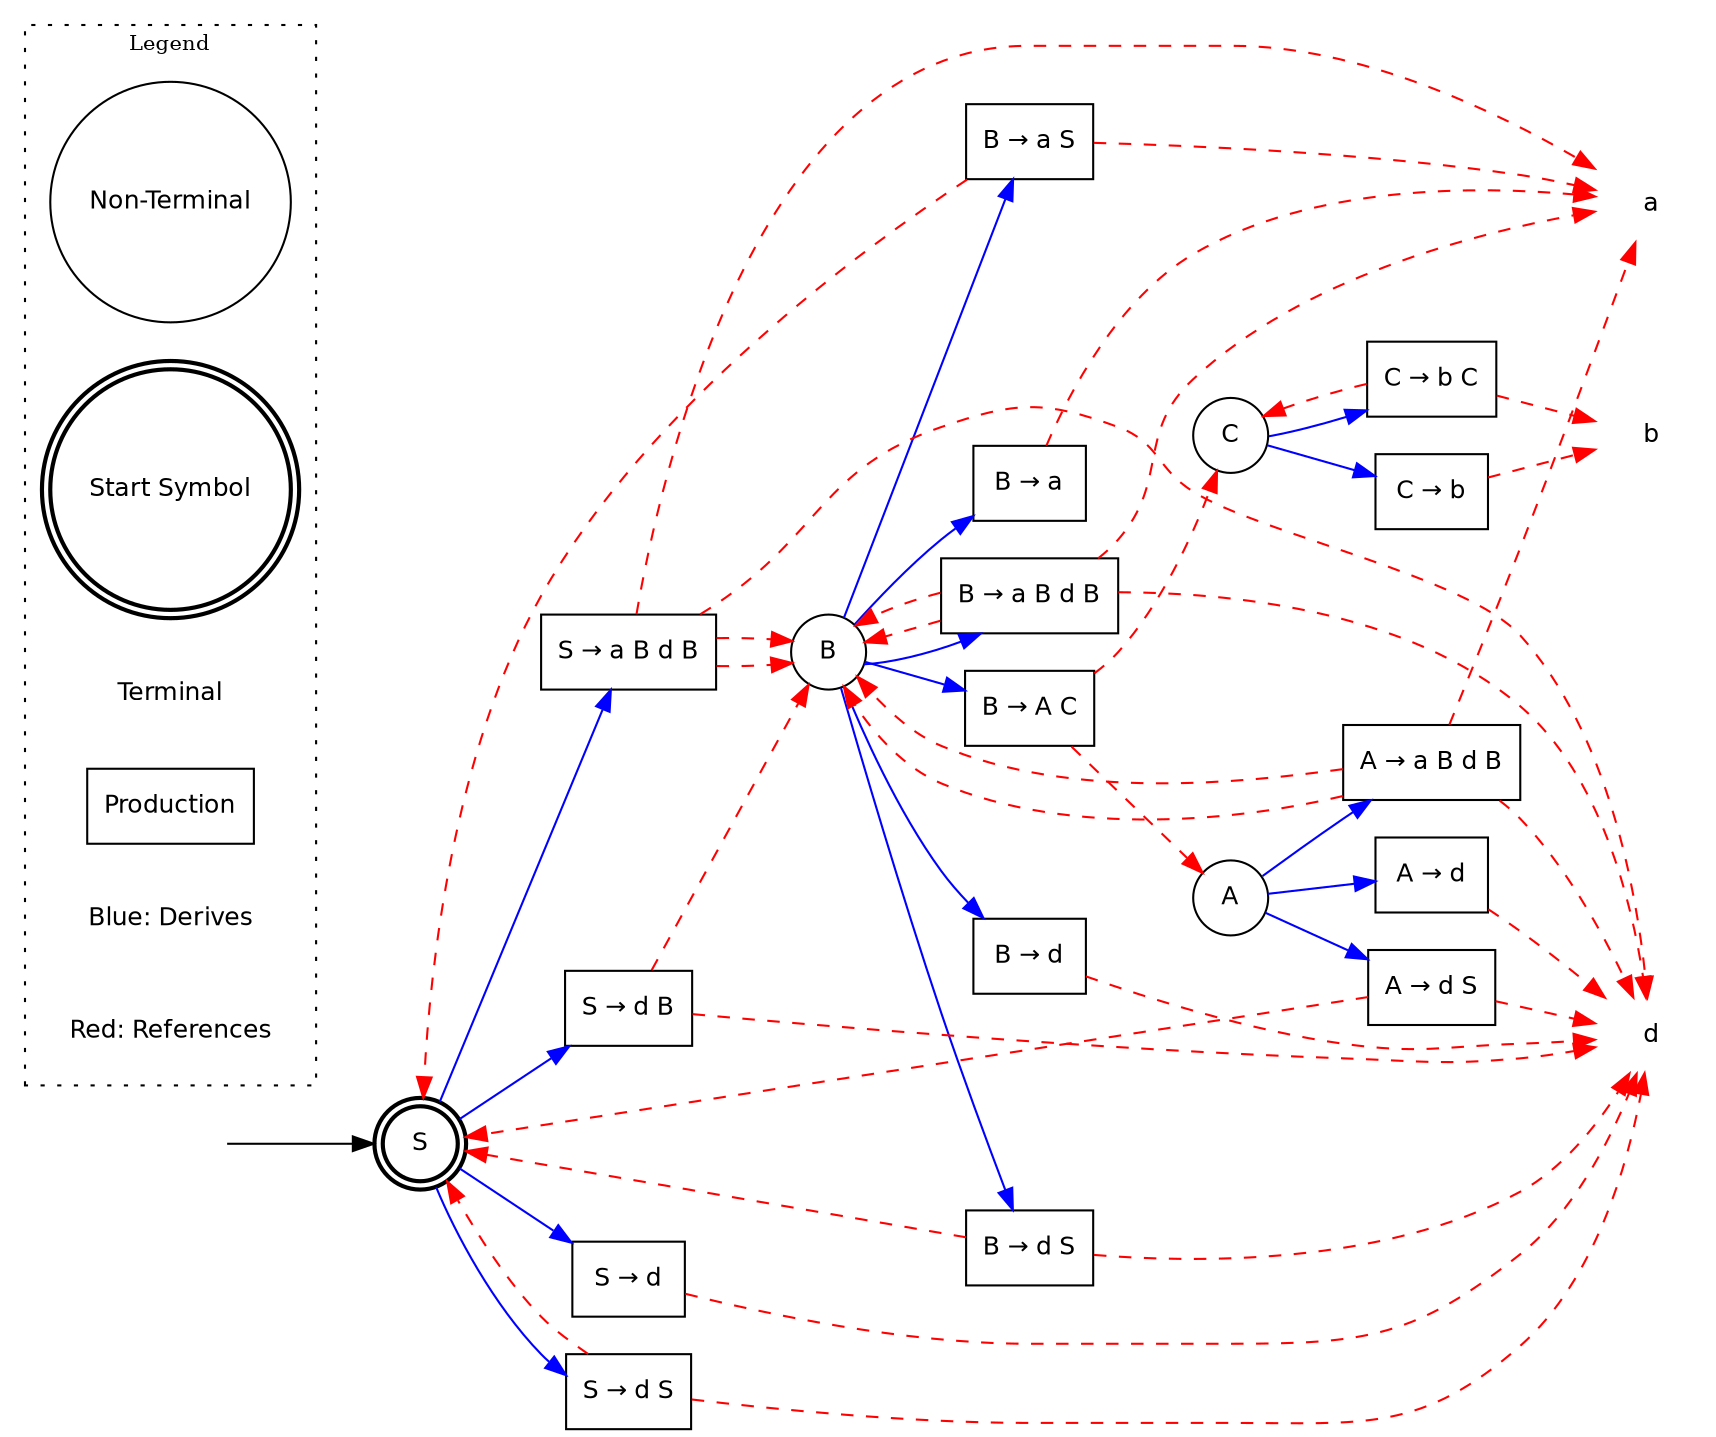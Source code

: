 digraph Grammar {
  rankdir=LR;
  node [fontname="Helvetica", fontsize=12];
  edge [fontname="Helvetica", fontsize=10];
  "start" [shape=none, label=""];
  "start" -> "S";
  "A" [shape=circle];
  "B" [shape=circle];
  "C" [shape=circle];
  "S" [shape=circle, style=bold, peripheries=2];
  "d" [shape=plaintext];
  "a" [shape=plaintext];
  "b" [shape=plaintext];
  "prod_0" [shape=box, label="B → a"];
  "B" -> "prod_0" [color=blue];
  "prod_0" -> "a" [color=red, style=dashed];
  "prod_1" [shape=box, label="B → a S"];
  "B" -> "prod_1" [color=blue];
  "prod_1" -> "a" [color=red, style=dashed];
  "prod_1" -> "S" [color=red, style=dashed];
  "prod_2" [shape=box, label="B → A C"];
  "B" -> "prod_2" [color=blue];
  "prod_2" -> "A" [color=red, style=dashed];
  "prod_2" -> "C" [color=red, style=dashed];
  "prod_3" [shape=box, label="B → d"];
  "B" -> "prod_3" [color=blue];
  "prod_3" -> "d" [color=red, style=dashed];
  "prod_4" [shape=box, label="B → d S"];
  "B" -> "prod_4" [color=blue];
  "prod_4" -> "d" [color=red, style=dashed];
  "prod_4" -> "S" [color=red, style=dashed];
  "prod_5" [shape=box, label="B → a B d B"];
  "B" -> "prod_5" [color=blue];
  "prod_5" -> "a" [color=red, style=dashed];
  "prod_5" -> "B" [color=red, style=dashed];
  "prod_5" -> "d" [color=red, style=dashed];
  "prod_5" -> "B" [color=red, style=dashed];
  "prod_6" [shape=box, label="A → d"];
  "A" -> "prod_6" [color=blue];
  "prod_6" -> "d" [color=red, style=dashed];
  "prod_7" [shape=box, label="A → d S"];
  "A" -> "prod_7" [color=blue];
  "prod_7" -> "d" [color=red, style=dashed];
  "prod_7" -> "S" [color=red, style=dashed];
  "prod_8" [shape=box, label="A → a B d B"];
  "A" -> "prod_8" [color=blue];
  "prod_8" -> "a" [color=red, style=dashed];
  "prod_8" -> "B" [color=red, style=dashed];
  "prod_8" -> "d" [color=red, style=dashed];
  "prod_8" -> "B" [color=red, style=dashed];
  "prod_9" [shape=box, label="C → b C"];
  "C" -> "prod_9" [color=blue];
  "prod_9" -> "b" [color=red, style=dashed];
  "prod_9" -> "C" [color=red, style=dashed];
  "prod_10" [shape=box, label="C → b"];
  "C" -> "prod_10" [color=blue];
  "prod_10" -> "b" [color=red, style=dashed];
  "prod_11" [shape=box, label="S → d"];
  "S" -> "prod_11" [color=blue];
  "prod_11" -> "d" [color=red, style=dashed];
  "prod_12" [shape=box, label="S → d S"];
  "S" -> "prod_12" [color=blue];
  "prod_12" -> "d" [color=red, style=dashed];
  "prod_12" -> "S" [color=red, style=dashed];
  "prod_13" [shape=box, label="S → a B d B"];
  "S" -> "prod_13" [color=blue];
  "prod_13" -> "a" [color=red, style=dashed];
  "prod_13" -> "B" [color=red, style=dashed];
  "prod_13" -> "d" [color=red, style=dashed];
  "prod_13" -> "B" [color=red, style=dashed];
  "prod_14" [shape=box, label="S → d B"];
  "S" -> "prod_14" [color=blue];
  "prod_14" -> "d" [color=red, style=dashed];
  "prod_14" -> "B" [color=red, style=dashed];
  subgraph cluster_legend {
    label="Legend"; style=dotted; fontsize=10;
    "legend_nt" [shape=circle, label="Non-Terminal"];
    "legend_start" [shape=circle, style=bold, peripheries=2, label="Start Symbol"];
    "legend_term" [shape=plaintext, label="Terminal"];
    "legend_prod" [shape=box, label="Production"];
    "legend_deriv" [shape=plaintext, label="Blue: Derives"];
    "legend_refs" [shape=plaintext, label="Red: References"];
  }
}
